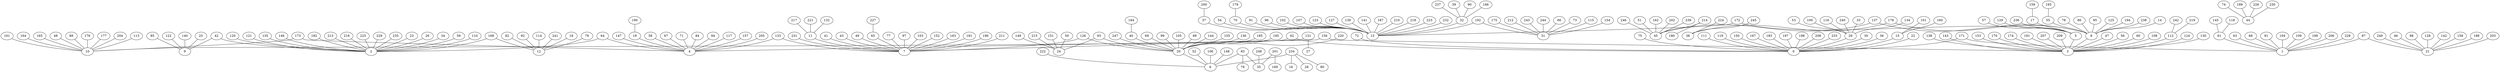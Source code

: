 graph G {
0[Index="0", Pose="5041.13 0 -897.745"];
1[Index="1", Pose="5469.88 0 -2570.81"];
2[Index="2", Pose="2011.34 0 2279.95"];
3[Index="3", Pose="1666.65 0 458.745"];
4[Index="4", Pose="2864.38 0 1095.4"];
5[Index="5", Pose="2188.71 0 113.908"];
6[Index="6", Pose="5713.38 0 3537.66"];
7[Index="7", Pose="3814.27 0 1847.02"];
8[Index="8", Pose="849.615 0 909.235"];
9[Index="9", Pose="3077.59 0 2882.45"];
10[Index="10", Pose="3825.31 0 206.441"];
11[Index="11", Pose="3160.47 0 2294.27"];
12[Index="12", Pose="2401.37 0 3328"];
13[Index="13", Pose="1699.89 0 -1254.1"];
14[Index="14", Pose="1153.28 0 1387.43"];
15[Index="15", Pose="5341.4 0 -1284.41"];
16[Index="16", Pose="5413.25 0 2982.82"];
17[Index="17", Pose="1599.99 0 337.963"];
18[Index="18", Pose="2251.24 0 2212.11"];
19[Index="19", Pose="3075.21 0 1425.65"];
20[Index="20", Pose="5584.86 0 1878.09"];
21[Index="21", Pose="4127.17 0 -2839.22"];
22[Index="22", Pose="4975.21 0 -1442.13"];
23[Index="23", Pose="2102.16 0 1586.69"];
24[Index="24", Pose="5738.81 0 753.441"];
25[Index="25", Pose="3943.82 0 3048.75"];
26[Index="26", Pose="2390.62 0 2675.52"];
27[Index="27", Pose="4105.31 0 3493.26"];
28[Index="28", Pose="5701.51 0 3571.09"];
29[Index="29", Pose="3846.48 0 -578.396"];
30[Index="30", Pose="4716.01 0 -1636.61"];
31[Index="31", Pose="2682.2 0 -2328.09"];
32[Index="32", Pose="1125.2 0 -1902.01"];
33[Index="33", Pose="3338.66 0 -709.739"];
34[Index="34", Pose="2972.66 0 2214.04"];
35[Index="35", Pose="5908.51 0 3697.53"];
36[Index="36", Pose="4498.63 0 -1116.36"];
37[Index="37", Pose="1764.96 0 -2275.78"];
38[Index="38", Pose="315.176 0 183.289"];
39[Index="39", Pose="1057.26 0 -2209.47"];
40[Index="40", Pose="4786.79 0 1977.56"];
41[Index="41", Pose="3836.75 0 2207.75"];
42[Index="42", Pose="2768.52 0 2717.26"];
43[Index="43", Pose="3439.91 0 2172.44"];
44[Index="44", Pose="5986.79 0 -3790.51"];
45[Index="45", Pose="24.9697 0 3596.09"];
46[Index="46", Pose="3563.35 0 -2716.84"];
47[Index="47", Pose="2154.57 0 446.123"];
48[Index="48", Pose="3476.58 0 -403.105"];
49[Index="49", Pose="3184.85 0 2187"];
50[Index="50", Pose="4486.86 0 1095.73"];
51[Index="51", Pose="212.525 0 2106.32"];
52[Index="52", Pose="5876.6 0 2072.4"];
53[Index="53", Pose="4001.28 0 -23.3027"];
54[Index="54", Pose="1972.66 0 -2282.86"];
55[Index="55", Pose="444.966 0 1131.11"];
56[Index="56", Pose="1341.94 0 1284.62"];
57[Index="57", Pose="1680.25 0 391.908"];
58[Index="58", Pose="2828.9 0 786.589"];
59[Index="59", Pose="2018.11 0 2955.32"];
60[Index="60", Pose="2069.66 0 837.091"];
61[Index="61", Pose="4999.46 0 -2261.92"];
62[Index="62", Pose="4052.86 0 -144.923"];
63[Index="63", Pose="4272.52 0 -2698.28"];
64[Index="64", Pose="2483.9 0 1665.86"];
65[Index="65", Pose="4043.62 0 1169.94"];
66[Index="66", Pose="2082.7 0 -2680.71"];
67[Index="67", Pose="3654.64 0 1080.84"];
68[Index="68", Pose="4442.63 0 -2531.19"];
69[Index="69", Pose="5525.49 0 1570.43"];
70[Index="70", Pose="667.654 0 -1176.39"];
71[Index="71", Pose="3460.14 0 792.297"];
72[Index="72", Pose="4654.6 0 -1798.78"];
73[Index="73", Pose="1977.85 0 -2637.12"];
74[Index="74", Pose="5906.18 0 -4219.58"];
75[Index="75", Pose="4964.35 0 -1432.43"];
76[Index="76", Pose="5751.82 0 3560.91"];
77[Index="77", Pose="4589.23 0 1692.14"];
78[Index="78", Pose="726.859 0 1579.18"];
79[Index="79", Pose="2302.99 0 2331.32"];
80[Index="80", Pose="5658.31 0 3538.32"];
81[Index="81", Pose="5171.5 0 -2519.84"];
82[Index="82", Pose="1783.73 0 3441.93"];
83[Index="83", Pose="5457.86 0 3178.82"];
84[Index="84", Pose="2988.86 0 647.696"];
85[Index="85", Pose="2781.97 0 2966.01"];
86[Index="86", Pose="1082.53 0 1565.52"];
87[Index="87", Pose="4365.3 0 -3068.01"];
88[Index="88", Pose="3618.65 0 -64.4155"];
89[Index="89", Pose="5028.8 0 1906.14"];
90[Index="90", Pose="1069.25 0 -2363.29"];
91[Index="91", Pose="829.431 0 -1186.24"];
92[Index="92", Pose="1948.84 0 3671.11"];
93[Index="93", Pose="5450.91 0 1037.81"];
94[Index="94", Pose="2365.96 0 1350.06"];
95[Index="95", Pose="647.09 0 1251.26"];
96[Index="96", Pose="2181.59 0 -1799.71"];
97[Index="97", Pose="3952.48 0 2225.11"];
98[Index="98", Pose="2924.56 0 -2913.19"];
99[Index="99", Pose="5298.22 0 1068.16"];
100[Index="100", Pose="3345.36 0 -627.305"];
101[Index="101", Pose="4979.63 0 -897.699"];
102[Index="102", Pose="1465.96 0 -1478.89"];
103[Index="103", Pose="4376.16 0 1178.56"];
104[Index="104", Pose="5385.36 0 -3093.37"];
105[Index="105", Pose="5193.21 0 1878.55"];
106[Index="106", Pose="5918.8 0 1767.23"];
107[Index="107", Pose="597.356 0 -995.385"];
108[Index="108", Pose="1810.58 0 1335.52"];
109[Index="109", Pose="4854.57 0 -3130.53"];
110[Index="110", Pose="2746.29 0 2387.38"];
111[Index="111", Pose="4152.46 0 -488.238"];
112[Index="112", Pose="714.668 0 761.912"];
113[Index="113", Pose="3471.81 0 254.144"];
114[Index="114", Pose="1825.71 0 3304.15"];
115[Index="115", Pose="2859.51 0 -2806.53"];
116[Index="116", Pose="3658.37 0 218.851"];
117[Index="117", Pose="3713.55 0 817.668"];
118[Index="118", Pose="5542.37 0 -2807.98"];
119[Index="119", Pose="4960.62 0 -1777.96"];
120[Index="120", Pose="2143.16 0 3215.36"];
121[Index="121", Pose="2065.51 0 2676.72"];
122[Index="122", Pose="3755.78 0 2856.88"];
123[Index="123", Pose="1848.94 0 -2371.42"];
124[Index="124", Pose="1188.12 0 955.757"];
125[Index="125", Pose="658.396 0 1484.14"];
126[Index="126", Pose="4693.57 0 1865.43"];
127[Index="127", Pose="1385.98 0 -971.14"];
128[Index="128", Pose="3197.08 0 -2934.85"];
129[Index="129", Pose="2281.29 0 -1001.58"];
130[Index="130", Pose="1562.67 0 1272.1"];
131[Index="131", Pose="4115.92 0 2633.18"];
132[Index="132", Pose="3197.76 0 2923.23"];
133[Index="133", Pose="3710.68 0 1212.89"];
134[Index="134", Pose="3111.09 0 -843.973"];
135[Index="135", Pose="2172.93 0 1860.37"];
136[Index="136", Pose="4811.38 0 1511.4"];
137[Index="137", Pose="381.364 0 1578.64"];
138[Index="138", Pose="1125.7 0 1011.15"];
139[Index="139", Pose="1831.43 0 -2026.65"];
140[Index="140", Pose="3932.21 0 3039.22"];
141[Index="141", Pose="1086.97 0 -1348.49"];
142[Index="142", Pose="5310.09 0 -2666.75"];
143[Index="143", Pose="942.835 0 29.4185"];
144[Index="144", Pose="4973.74 0 1493.06"];
145[Index="145", Pose="5425.02 0 -2625.55"];
146[Index="146", Pose="2367.13 0 1751.57"];
147[Index="147", Pose="2966.44 0 446.832"];
148[Index="148", Pose="5634.77 0 2546.99"];
149[Index="149", Pose="4884.83 0 803.227"];
150[Index="150", Pose="5615.11 0 -1491.4"];
151[Index="151", Pose="5245.86 0 757.832"];
152[Index="152", Pose="3826.63 0 2204.25"];
153[Index="153", Pose="1576.71 0 887.219"];
154[Index="154", Pose="2823.39 0 -2830.89"];
155[Index="155", Pose="5238.13 0 1397.52"];
156[Index="156", Pose="2474.9 0 951.836"];
157[Index="157", Pose="3581.39 0 1237.61"];
158[Index="158", Pose="3231.34 0 -2989.09"];
159[Index="159", Pose="675.888 0 -86.6152"];
160[Index="160", Pose="4886.11 0 -980.404"];
161[Index="161", Pose="3825.94 0 -406.96"];
162[Index="162", Pose="104.74 0 1849.57"];
163[Index="163", Pose="3442.33 0 2660.05"];
164[Index="164", Pose="3496.09 0 -452.688"];
165[Index="165", Pose="3844.6 0 826.878"];
166[Index="166", Pose="1335.61 0 -2381.8"];
167[Index="167", Pose="4427.63 0 -315.756"];
168[Index="168", Pose="2631.37 0 2979.98"];
169[Index="169", Pose="5715.97 0 3815.74"];
170[Index="170", Pose="2001.42 0 312.312"];
171[Index="171", Pose="5428.69 0 -2060.52"];
172[Index="172", Pose="1991.07 0 -829.781"];
173[Index="173", Pose="3364.71 0 462.81"];
174[Index="174", Pose="1264.15 0 905.608"];
175[Index="175", Pose="2241.33 0 -2558.48"];
176[Index="176", Pose="3879.12 0 787.881"];
177[Index="177", Pose="4059.32 0 818.895"];
178[Index="178", Pose="353.163 0 517.41"];
179[Index="179", Pose="113.465 0 -1327.35"];
180[Index="180", Pose="54.4406 0 3601.38"];
181[Index="181", Pose="3608.56 0 2300.83"];
182[Index="182", Pose="2926.32 0 2509.47"];
183[Index="183", Pose="5293.23 0 -1138.76"];
184[Index="184", Pose="5396.59 0 2104.92"];
185[Index="185", Pose="5194.07 0 1047.15"];
187[Index="187", Pose="1104.4 0 -1850.59"];
188[Index="188", Pose="3756.75 0 -2751.97"];
189[Index="189", Pose="5681.55 0 -4132.14"];
190[Index="190", Pose="2771.09 0 1262.63"];
191[Index="191", Pose="2362.48 0 -30.3369"];
192[Index="192", Pose="2619.51 0 -1757.99"];
193[Index="193", Pose="213.999 0 200.161"];
194[Index="194", Pose="1205.68 0 1375.23"];
195[Index="195", Pose="5336.06 0 1247.05"];
196[Index="196", Pose="4192.28 0 1546.33"];
197[Index="197", Pose="5425.12 0 -1590.01"];
198[Index="198", Pose="4514.87 0 -1717.57"];
199[Index="199", Pose="4856.22 0 -2642.96"];
200[Index="200", Pose="1464.89 0 -3092.55"];
201[Index="201", Pose="5337.32 0 3786.76"];
202[Index="202", Pose="336.133 0 3614.37"];
203[Index="203", Pose="3522.07 0 -2814.88"];
204[Index="204", Pose="3507.51 0 -200.985"];
205[Index="205", Pose="3159.14 0 699.126"];
206[Index="206", Pose="4376.39 0 -2335.5"];
207[Index="207", Pose="1585.03 0 1135.47"];
208[Index="208", Pose="5589.11 0 -1295.86"];
209[Index="209", Pose="1234.29 0 192.344"];
210[Index="210", Pose="2405.91 0 -1639.07"];
211[Index="211", Pose="4079.42 0 1233.64"];
212[Index="212", Pose="2660.03 0 -1963.31"];
213[Index="213", Pose="1548.67 0 1560.38"];
214[Index="214", Pose="97.0648 0 2933.54"];
215[Index="215", Pose="5114.47 0 856.482"];
216[Index="216", Pose="1928.87 0 1427.66"];
217[Index="217", Pose="3160.98 0 2958"];
218[Index="218", Pose="1501.26 0 -2072.06"];
219[Index="219", Pose="439.414 0 122.249"];
220[Index="220", Pose="5338.88 0 946.993"];
221[Index="221", Pose="3186.2 0 2731.31"];
222[Index="222", Pose="5753.74 0 2012.35"];
223[Index="223", Pose="2063.76 0 -1190.49"];
224[Index="224", Pose="30.4572 0 -108.339"];
225[Index="225", Pose="1757.31 0 1770.23"];
226[Index="226", Pose="5540.28 0 -3881.15"];
227[Index="227", Pose="4268.13 0 945.55"];
228[Index="228", Pose="5204.81 0 -2838.2"];
229[Index="229", Pose="2855.68 0 2186.9"];
230[Index="230", Pose="4665.03 0 -4190.67"];
231[Index="231", Pose="3471.68 0 2009.93"];
232[Index="232", Pose="1649.38 0 -2215.77"];
233[Index="233", Pose="4480.38 0 -1893.68"];
234[Index="234", Pose="5886.65 0 2934.82"];
235[Index="235", Pose="2049.24 0 1635.94"];
236[Index="236", Pose="2739.08 0 -557.616"];
237[Index="237", Pose="487.59 0 -1037.02"];
238[Index="238", Pose="821.737 0 1358.96"];
239[Index="239", Pose="686.754 0 3235.81"];
240[Index="240", Pose="4009.95 0 245.521"];
241[Index="241", Pose="1874.06 0 3767.39"];
242[Index="242", Pose="229.589 0 126.956"];
243[Index="243", Pose="2395.8 0 -2451.69"];
244[Index="244", Pose="2715.9 0 -2888.62"];
245[Index="245", Pose="32.6093 0 1273.19"];
246[Index="246", Pose="505.108 0 2382.13"];
247[Index="247", Pose="4715.59 0 1569.75"];
248[Index="248", Pose="5461.36 0 3121.18"];
249[Index="249", Pose="3162.45 0 -2744.37"];
183--0 [Distance="348.774"];
15--0 [Distance="489.562"];
75--0 [Distance="540.167"];
22--0 [Distance="548.366"];
36--0 [Distance="584.893"];
208--0 [Distance="677.332"];
197--0 [Distance="791.636"];
30--0 [Distance="807.228"];
150--0 [Distance="825.761"];
167--0 [Distance="845.629"];
119--0 [Distance="883.885"];
198--0 [Distance="974.193"];
111--0 [Distance="978.482"];
72--0 [Distance="980.436"];
233--0 [Distance="1142.95"];
171--0 [Distance="1225.67"];
29--0 [Distance="1236.59"];
62--0 [Distance="1242.34"];
81--1 [Distance="302.704"];
228--1 [Distance="376.507"];
171--1 [Distance="511.949"];
104--1 [Distance="529.344"];
61--1 [Distance="562.773"];
199--1 [Distance="617.887"];
109--1 [Distance="831.802"];
68--1 [Distance="1028.02"];
206--1 [Distance="1118.53"];
63--1 [Distance="1204.13"];
87--1 [Distance="1211.32"];
121--2 [Distance="400.453"];
135--2 [Distance="449.621"];
26--2 [Distance="548.023"];
225--2 [Distance="569.511"];
146--2 [Distance="637.006"];
235--2 [Distance="645.127"];
59--2 [Distance="675.4"];
23--2 [Distance="699.182"];
110--2 [Distance="742.767"];
64--2 [Distance="774.871"];
229--2 [Distance="849.46"];
213--2 [Distance="855.479"];
216--2 [Distance="856.271"];
42--2 [Distance="874.395"];
168--2 [Distance="935.141"];
182--2 [Distance="943.334"];
120--2 [Distance="944.652"];
34--2 [Distance="963.585"];
170--3 [Distance="365.392"];
153--3 [Distance="437.813"];
47--3 [Distance="488.087"];
209--3 [Distance="507.846"];
60--3 [Distance="552.777"];
174--3 [Distance="601.409"];
5--3 [Distance="625.666"];
207--3 [Distance="681.631"];
124--3 [Distance="689.933"];
138--3 [Distance="773.158"];
130--3 [Distance="819.976"];
143--3 [Distance="841.562"];
191--3 [Distance="850.516"];
56--3 [Distance="887.419"];
108--3 [Distance="888.51"];
8--3 [Distance="932.998"];
156--3 [Distance="946.786"];
112--3 [Distance="999.088"];
58--4 [Distance="310.845"];
19--4 [Distance="391.808"];
156--4 [Distance="415.104"];
84--4 [Distance="464.69"];
205--4 [Distance="493.877"];
94--4 [Distance="559.709"];
147--4 [Distance="656.552"];
71--4 [Distance="668.434"];
64--4 [Distance="685.703"];
157--4 [Distance="730.979"];
67--4 [Distance="790.387"];
173--4 [Distance="806.535"];
133--4 [Distance="854.414"];
117--4 [Distance="893.435"];
57--5 [Distance="579.492"];
17--5 [Distance="629.907"];
236--5 [Distance="868.251"];
172--5 [Distance="964.161"];
129--5 [Distance="1119.32"];
83--6 [Distance="440.517"];
234--6 [Distance="627.245"];
148--6 [Distance="993.783"];
52--6 [Distance="1474.33"];
222--6 [Distance="1525.84"];
20--6 [Distance="1664.53"];
106--6 [Distance="1782.31"];
152--7 [Distance="357.44"];
41--7 [Distance="361.422"];
231--7 [Distance="379.353"];
97--7 [Distance="402.557"];
196--7 [Distance="483.015"];
43--7 [Distance="496.022"];
181--7 [Distance="498.253"];
133--7 [Distance="642.543"];
211--7 [Distance="668.242"];
65--7 [Distance="714.872"];
49--7 [Distance="715.37"];
77--7 [Distance="790.284"];
11--7 [Distance="792.138"];
131--7 [Distance="842.036"];
103--7 [Distance="873.249"];
126--7 [Distance="879.496"];
163--7 [Distance="894.065"];
95--8 [Distance="397.491"];
238--8 [Distance="450.587"];
55--8 [Distance="461.488"];
14--8 [Distance="566.465"];
194--8 [Distance="586.458"];
125--8 [Distance="605.876"];
178--8 [Distance="632.449"];
78--8 [Distance="681.098"];
86--8 [Distance="696.386"];
137--8 [Distance="816.919"];
85--9 [Distance="307.203"];
42--9 [Distance="350.45"];
122--9 [Distance="678.672"];
140--9 [Distance="868.873"];
25--9 [Distance="882.047"];
88--10 [Distance="340.693"];
113--10 [Distance="356.708"];
62--10 [Distance="418.607"];
204--10 [Distance="516.715"];
173--10 [Distance="527.146"];
176--10 [Distance="583.925"];
161--10 [Distance="613.401"];
165--10 [Distance="620.737"];
177--10 [Distance="655.637"];
48--10 [Distance="702.255"];
164--10 [Distance="736.775"];
221--11 [Distance="437.801"];
132--11 [Distance="630.069"];
217--11 [Distance="663.734"];
168--12 [Distance="417.15"];
92--12 [Distance="567.898"];
114--12 [Distance="576.153"];
82--12 [Distance="628.06"];
241--12 [Distance="686.38"];
79--12 [Distance="1001.52"];
18--12 [Distance="1125.94"];
102--13 [Distance="324.42"];
223--13 [Distance="369.387"];
127--13 [Distance="422.623"];
172--13 [Distance="514.626"];
141--13 [Distance="620.146"];
96--13 [Distance="727.819"];
139--13 [Distance="783.667"];
210--13 [Distance="804.156"];
218--13 [Distance="841.73"];
187--13 [Distance="842.854"];
32--13 [Distance="866.051"];
91--13 [Distance="873.099"];
232--13 [Distance="962.995"];
37--13 [Distance="1023.74"];
70--13 [Distance="1035.16"];
192--13 [Distance="1048.62"];
54--13 [Distance="1064.31"];
123--13 [Distance="1127.21"];
107--13 [Distance="1132.48"];
101--15 [Distance="529.544"];
160--15 [Distance="547.454"];
234--16 [Distance="475.83"];
159--17 [Distance="1016.98"];
190--19 [Distance="345.061"];
69--20 [Distance="313.341"];
105--20 [Distance="391.65"];
89--20 [Distance="556.765"];
155--20 [Distance="592.597"];
195--20 [Distance="678.32"];
144--20 [Distance="722.297"];
40--20 [Distance="804.245"];
93--20 [Distance="850.893"];
136--20 [Distance="855.997"];
99--20 [Distance="859.165"];
126--20 [Distance="891.375"];
185--20 [Distance="918.247"];
247--20 [Distance="922.332"];
220--20 [Distance="963.046"];
87--21 [Distance="330.228"];
188--21 [Distance="380.554"];
46--21 [Distance="576.945"];
203--21 [Distance="605.59"];
158--21 [Distance="908.28"];
128--21 [Distance="934.996"];
249--21 [Distance="969.37"];
142--21 [Distance="1195.42"];
98--21 [Distance="1204.88"];
93--24 [Distance="404.665"];
151--24 [Distance="492.973"];
215--24 [Distance="632.789"];
149--24 [Distance="855.427"];
50--24 [Distance="1297.9"];
131--27 [Distance="860.153"];
234--28 [Distance="662.657"];
100--29 [Distance="503.501"];
33--29 [Distance="524.531"];
53--29 [Distance="576.273"];
134--29 [Distance="781.88"];
116--29 [Distance="819.138"];
240--29 [Distance="839.977"];
243--31 [Distance="311.934"];
212--31 [Distance="365.457"];
175--31 [Distance="497.433"];
115--31 [Distance="510.232"];
154--31 [Distance="522.238"];
244--31 [Distance="561.542"];
192--31 [Distance="573.538"];
66--31 [Distance="695.518"];
73--31 [Distance="769.157"];
39--32 [Distance="314.88"];
90--32 [Distance="464.669"];
166--32 [Distance="523.909"];
237--32 [Distance="1074.59"];
201--35 [Distance="578.118"];
83--35 [Distance="687.132"];
248--35 [Distance="729.473"];
200--37 [Distance="870.151"];
178--38 [Distance="336.274"];
224--38 [Distance="407.568"];
245--38 [Distance="1125.93"];
184--40 [Distance="622.957"];
74--44 [Distance="436.579"];
226--44 [Distance="455.616"];
189--44 [Distance="458.13"];
230--44 [Distance="1381.01"];
202--45 [Distance="311.7"];
214--45 [Distance="666.454"];
239--45 [Distance="753.499"];
246--45 [Distance="1305.46"];
51--45 [Distance="1501.52"];
162--45 [Distance="1748.34"];
137--45 [Distance="2048.69"];
193--55 [Distance="959.176"];
145--61 [Distance="559.758"];
118--61 [Distance="770.018"];
227--65 [Distance="317.421"];
179--70 [Distance="574.381"];
83--76 [Distance="482.085"];
234--80 [Distance="645.254"];
219--112 [Distance="696.372"];
242--112 [Distance="799.044"];
201--169 [Distance="379.761"];
214--180 [Distance="669.199"];
}
